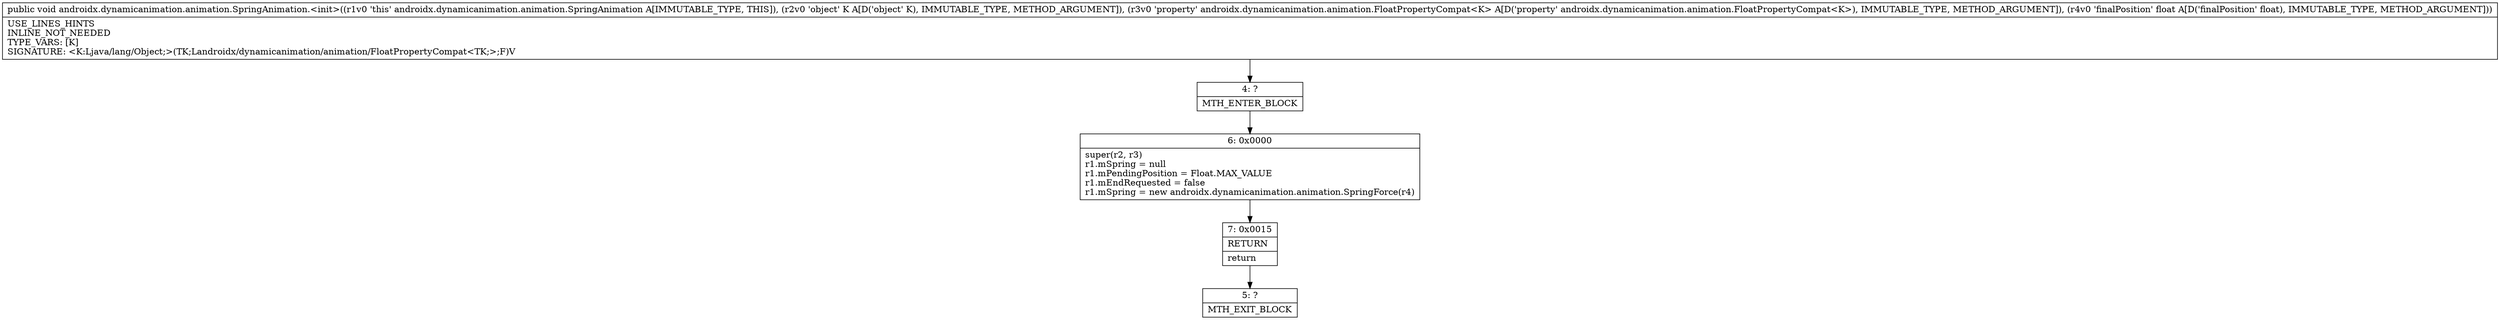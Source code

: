 digraph "CFG forandroidx.dynamicanimation.animation.SpringAnimation.\<init\>(Ljava\/lang\/Object;Landroidx\/dynamicanimation\/animation\/FloatPropertyCompat;F)V" {
Node_4 [shape=record,label="{4\:\ ?|MTH_ENTER_BLOCK\l}"];
Node_6 [shape=record,label="{6\:\ 0x0000|super(r2, r3)\lr1.mSpring = null\lr1.mPendingPosition = Float.MAX_VALUE\lr1.mEndRequested = false\lr1.mSpring = new androidx.dynamicanimation.animation.SpringForce(r4)\l}"];
Node_7 [shape=record,label="{7\:\ 0x0015|RETURN\l|return\l}"];
Node_5 [shape=record,label="{5\:\ ?|MTH_EXIT_BLOCK\l}"];
MethodNode[shape=record,label="{public void androidx.dynamicanimation.animation.SpringAnimation.\<init\>((r1v0 'this' androidx.dynamicanimation.animation.SpringAnimation A[IMMUTABLE_TYPE, THIS]), (r2v0 'object' K A[D('object' K), IMMUTABLE_TYPE, METHOD_ARGUMENT]), (r3v0 'property' androidx.dynamicanimation.animation.FloatPropertyCompat\<K\> A[D('property' androidx.dynamicanimation.animation.FloatPropertyCompat\<K\>), IMMUTABLE_TYPE, METHOD_ARGUMENT]), (r4v0 'finalPosition' float A[D('finalPosition' float), IMMUTABLE_TYPE, METHOD_ARGUMENT]))  | USE_LINES_HINTS\lINLINE_NOT_NEEDED\lTYPE_VARS: [K]\lSIGNATURE: \<K:Ljava\/lang\/Object;\>(TK;Landroidx\/dynamicanimation\/animation\/FloatPropertyCompat\<TK;\>;F)V\l}"];
MethodNode -> Node_4;Node_4 -> Node_6;
Node_6 -> Node_7;
Node_7 -> Node_5;
}

